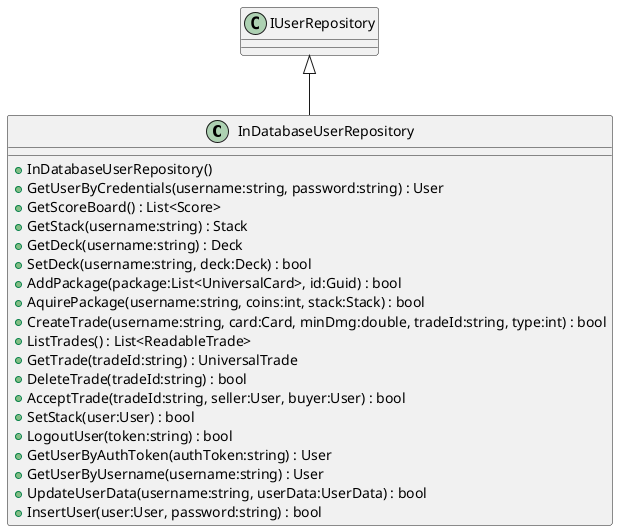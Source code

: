 @startuml
class InDatabaseUserRepository {
    + InDatabaseUserRepository()
    + GetUserByCredentials(username:string, password:string) : User
    + GetScoreBoard() : List<Score>
    + GetStack(username:string) : Stack
    + GetDeck(username:string) : Deck
    + SetDeck(username:string, deck:Deck) : bool
    + AddPackage(package:List<UniversalCard>, id:Guid) : bool
    + AquirePackage(username:string, coins:int, stack:Stack) : bool
    + CreateTrade(username:string, card:Card, minDmg:double, tradeId:string, type:int) : bool
    + ListTrades() : List<ReadableTrade>
    + GetTrade(tradeId:string) : UniversalTrade
    + DeleteTrade(tradeId:string) : bool
    + AcceptTrade(tradeId:string, seller:User, buyer:User) : bool
    + SetStack(user:User) : bool
    + LogoutUser(token:string) : bool
    + GetUserByAuthToken(authToken:string) : User
    + GetUserByUsername(username:string) : User
    + UpdateUserData(username:string, userData:UserData) : bool
    + InsertUser(user:User, password:string) : bool
}
IUserRepository <|-- InDatabaseUserRepository
@enduml
